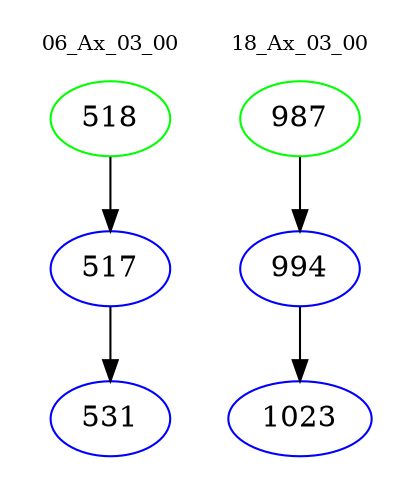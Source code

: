 digraph{
subgraph cluster_0 {
color = white
label = "06_Ax_03_00";
fontsize=10;
T0_518 [label="518", color="green"]
T0_518 -> T0_517 [color="black"]
T0_517 [label="517", color="blue"]
T0_517 -> T0_531 [color="black"]
T0_531 [label="531", color="blue"]
}
subgraph cluster_1 {
color = white
label = "18_Ax_03_00";
fontsize=10;
T1_987 [label="987", color="green"]
T1_987 -> T1_994 [color="black"]
T1_994 [label="994", color="blue"]
T1_994 -> T1_1023 [color="black"]
T1_1023 [label="1023", color="blue"]
}
}

